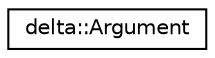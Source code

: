 digraph "Graphical Class Hierarchy"
{
  edge [fontname="Helvetica",fontsize="10",labelfontname="Helvetica",labelfontsize="10"];
  node [fontname="Helvetica",fontsize="10",shape=record];
  rankdir="LR";
  Node0 [label="delta::Argument",height=0.2,width=0.4,color="black", fillcolor="white", style="filled",URL="$classdelta_1_1_argument.html"];
}
